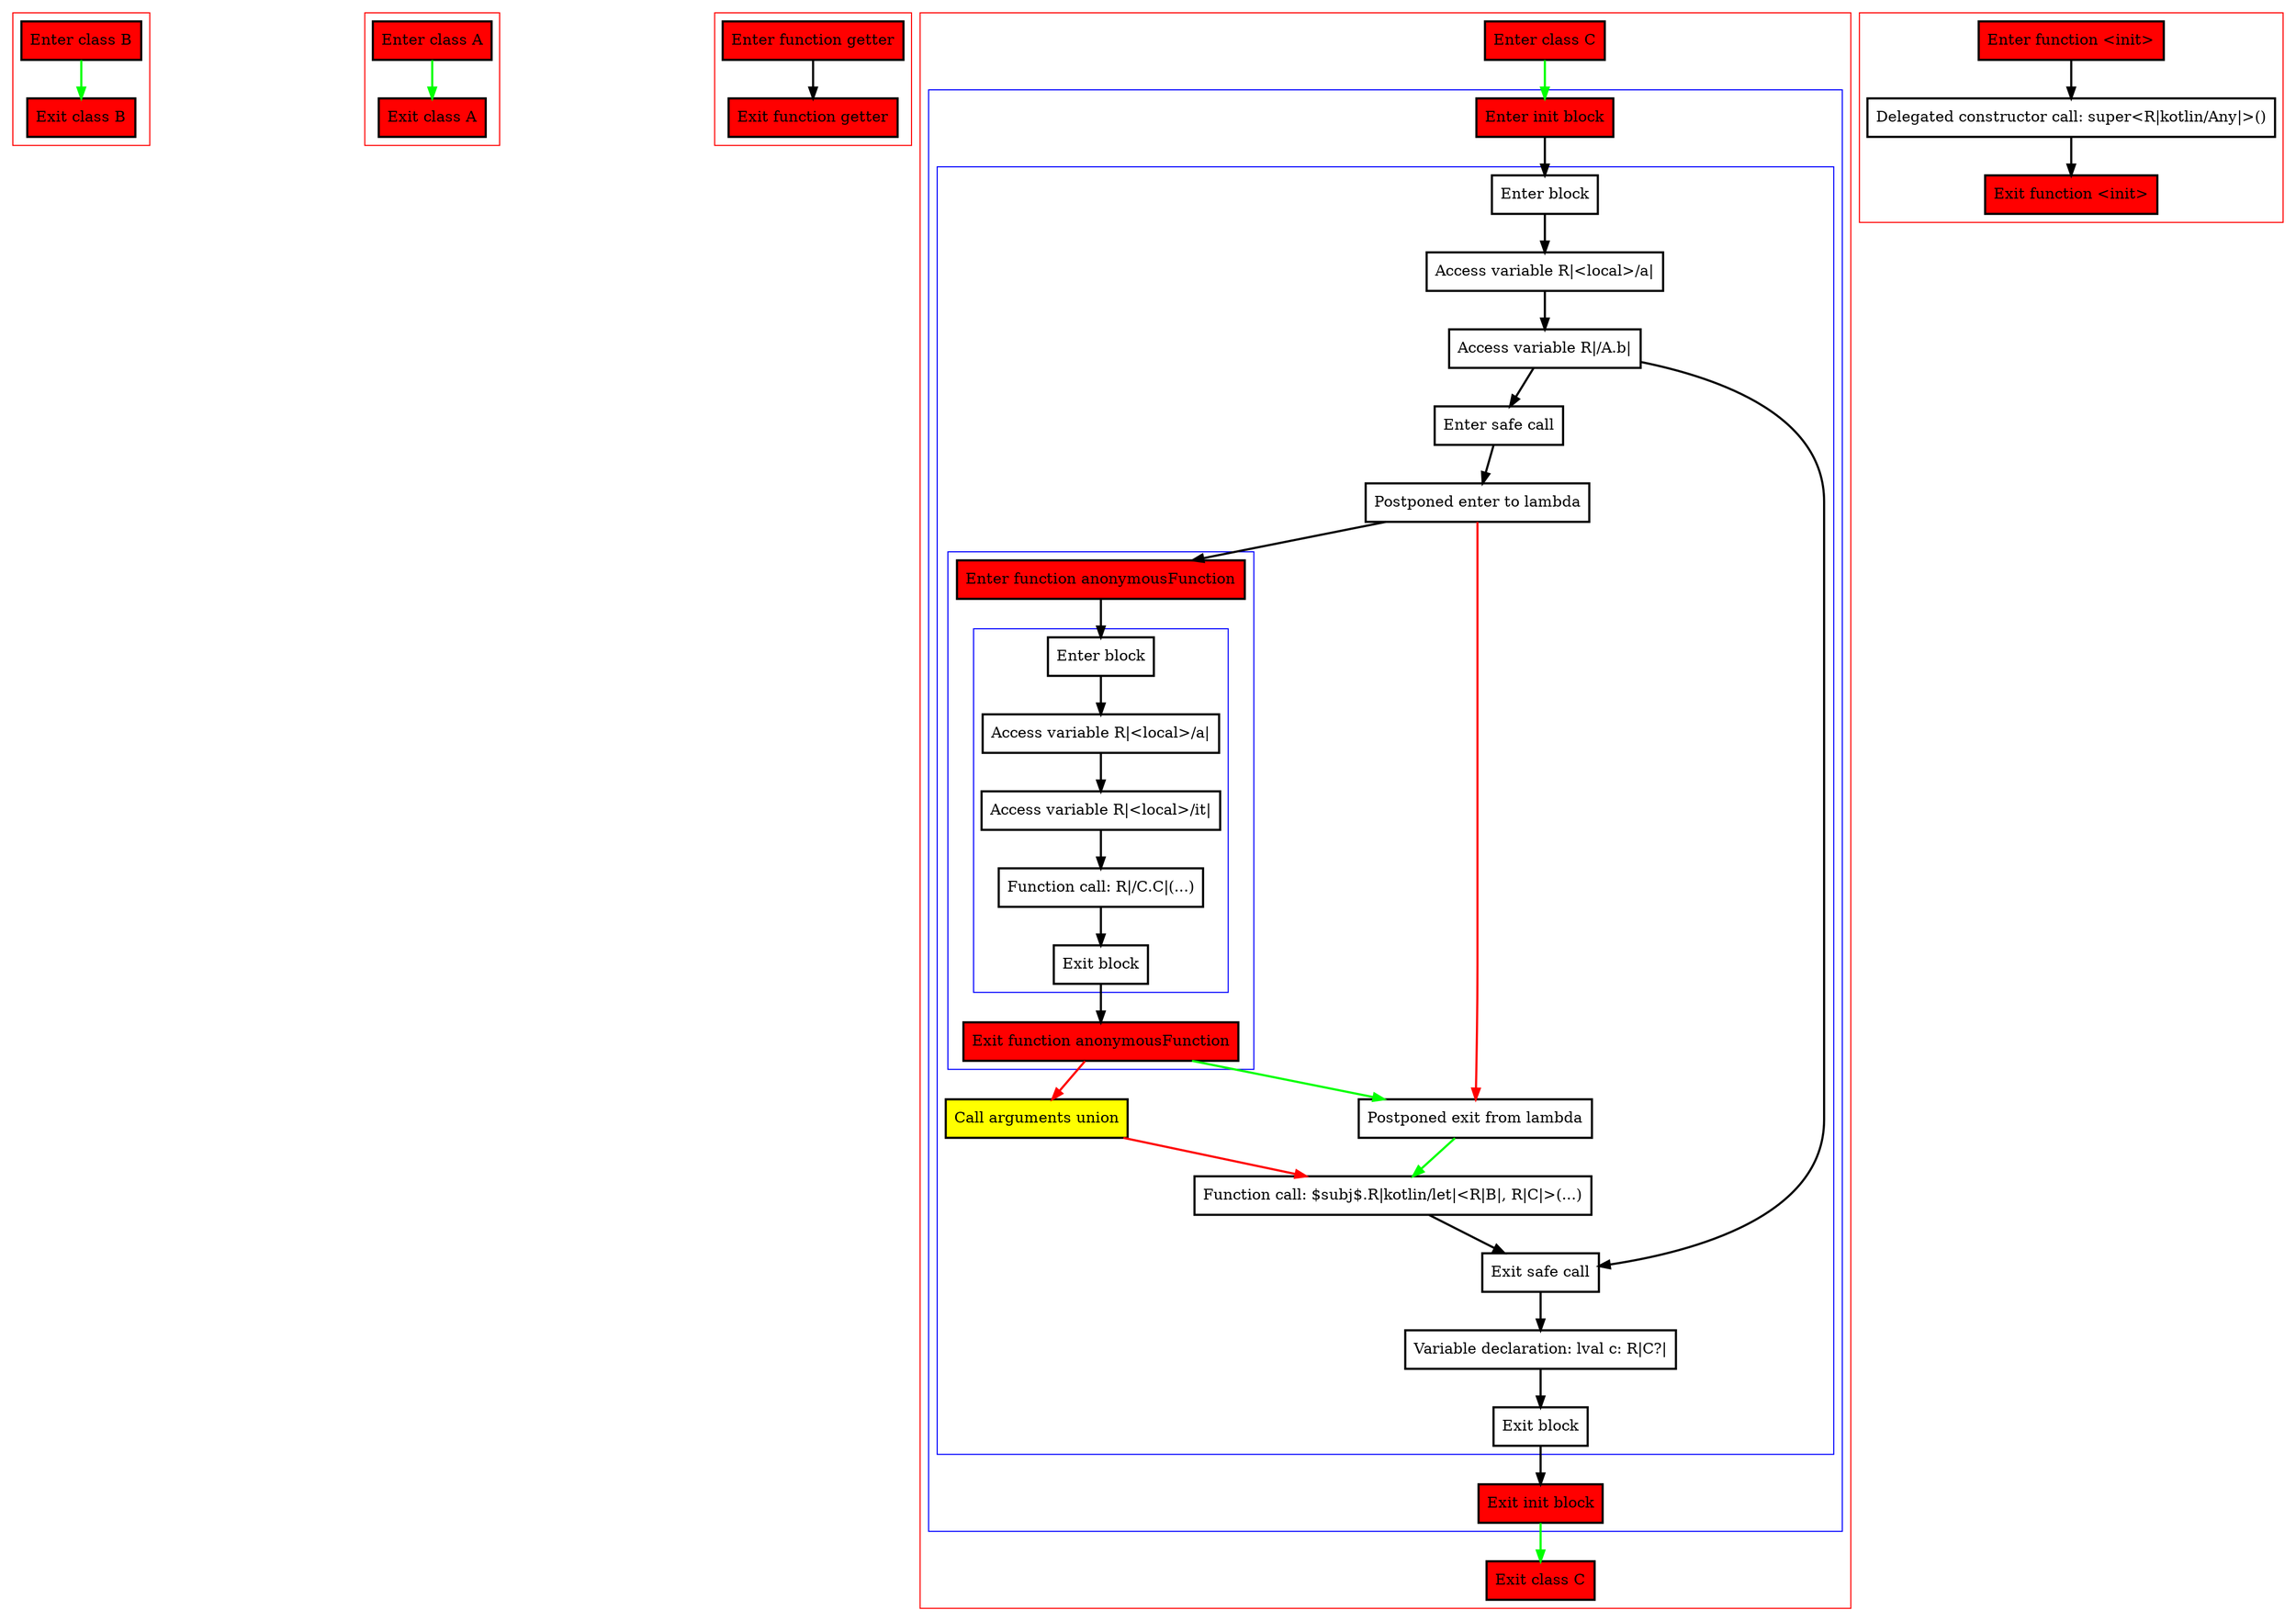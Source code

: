 digraph initBlockAndInPlaceLambda_kt {
    graph [nodesep=3]
    node [shape=box penwidth=2]
    edge [penwidth=2]

    subgraph cluster_0 {
        color=red
        0 [label="Enter class B" style="filled" fillcolor=red];
        1 [label="Exit class B" style="filled" fillcolor=red];
    }
    0 -> {1} [color=green];

    subgraph cluster_1 {
        color=red
        2 [label="Enter class A" style="filled" fillcolor=red];
        3 [label="Exit class A" style="filled" fillcolor=red];
    }
    2 -> {3} [color=green];

    subgraph cluster_2 {
        color=red
        4 [label="Enter function getter" style="filled" fillcolor=red];
        5 [label="Exit function getter" style="filled" fillcolor=red];
    }
    4 -> {5};

    subgraph cluster_3 {
        color=red
        6 [label="Enter class C" style="filled" fillcolor=red];
        subgraph cluster_4 {
            color=blue
            8 [label="Enter init block" style="filled" fillcolor=red];
            subgraph cluster_5 {
                color=blue
                9 [label="Enter block"];
                10 [label="Access variable R|<local>/a|"];
                11 [label="Access variable R|/A.b|"];
                12 [label="Enter safe call"];
                13 [label="Postponed enter to lambda"];
                subgraph cluster_6 {
                    color=blue
                    21 [label="Enter function anonymousFunction" style="filled" fillcolor=red];
                    subgraph cluster_7 {
                        color=blue
                        22 [label="Enter block"];
                        23 [label="Access variable R|<local>/a|"];
                        24 [label="Access variable R|<local>/it|"];
                        25 [label="Function call: R|/C.C|(...)"];
                        26 [label="Exit block"];
                    }
                    27 [label="Exit function anonymousFunction" style="filled" fillcolor=red];
                }
                14 [label="Call arguments union" style="filled" fillcolor=yellow];
                15 [label="Postponed exit from lambda"];
                16 [label="Function call: $subj$.R|kotlin/let|<R|B|, R|C|>(...)"];
                17 [label="Exit safe call"];
                18 [label="Variable declaration: lval c: R|C?|"];
                19 [label="Exit block"];
            }
            20 [label="Exit init block" style="filled" fillcolor=red];
        }
        7 [label="Exit class C" style="filled" fillcolor=red];
    }
    6 -> {8} [color=green];
    8 -> {9};
    9 -> {10};
    10 -> {11};
    11 -> {12 17};
    12 -> {13};
    13 -> {21};
    13 -> {15} [color=red];
    14 -> {16} [color=red];
    15 -> {16} [color=green];
    16 -> {17};
    17 -> {18};
    18 -> {19};
    19 -> {20};
    20 -> {7} [color=green];
    21 -> {22};
    22 -> {23};
    23 -> {24};
    24 -> {25};
    25 -> {26};
    26 -> {27};
    27 -> {14} [color=red];
    27 -> {15} [color=green];

    subgraph cluster_8 {
        color=red
        28 [label="Enter function <init>" style="filled" fillcolor=red];
        29 [label="Delegated constructor call: super<R|kotlin/Any|>()"];
        30 [label="Exit function <init>" style="filled" fillcolor=red];
    }
    28 -> {29};
    29 -> {30};

}
